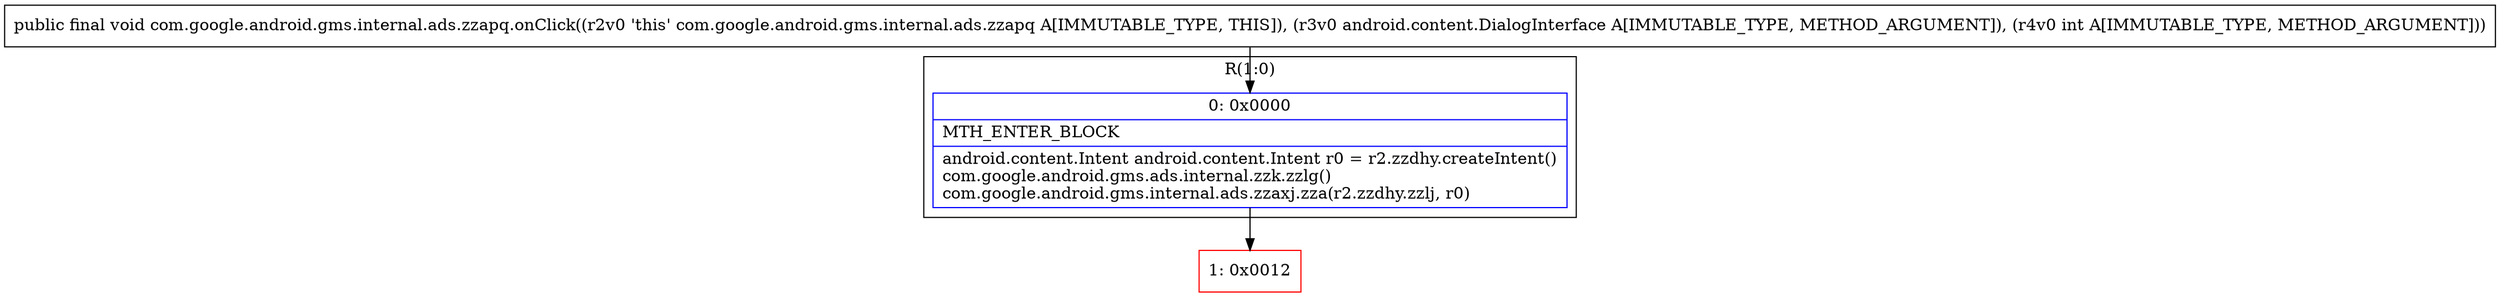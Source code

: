 digraph "CFG forcom.google.android.gms.internal.ads.zzapq.onClick(Landroid\/content\/DialogInterface;I)V" {
subgraph cluster_Region_1107552674 {
label = "R(1:0)";
node [shape=record,color=blue];
Node_0 [shape=record,label="{0\:\ 0x0000|MTH_ENTER_BLOCK\l|android.content.Intent android.content.Intent r0 = r2.zzdhy.createIntent()\lcom.google.android.gms.ads.internal.zzk.zzlg()\lcom.google.android.gms.internal.ads.zzaxj.zza(r2.zzdhy.zzlj, r0)\l}"];
}
Node_1 [shape=record,color=red,label="{1\:\ 0x0012}"];
MethodNode[shape=record,label="{public final void com.google.android.gms.internal.ads.zzapq.onClick((r2v0 'this' com.google.android.gms.internal.ads.zzapq A[IMMUTABLE_TYPE, THIS]), (r3v0 android.content.DialogInterface A[IMMUTABLE_TYPE, METHOD_ARGUMENT]), (r4v0 int A[IMMUTABLE_TYPE, METHOD_ARGUMENT])) }"];
MethodNode -> Node_0;
Node_0 -> Node_1;
}

